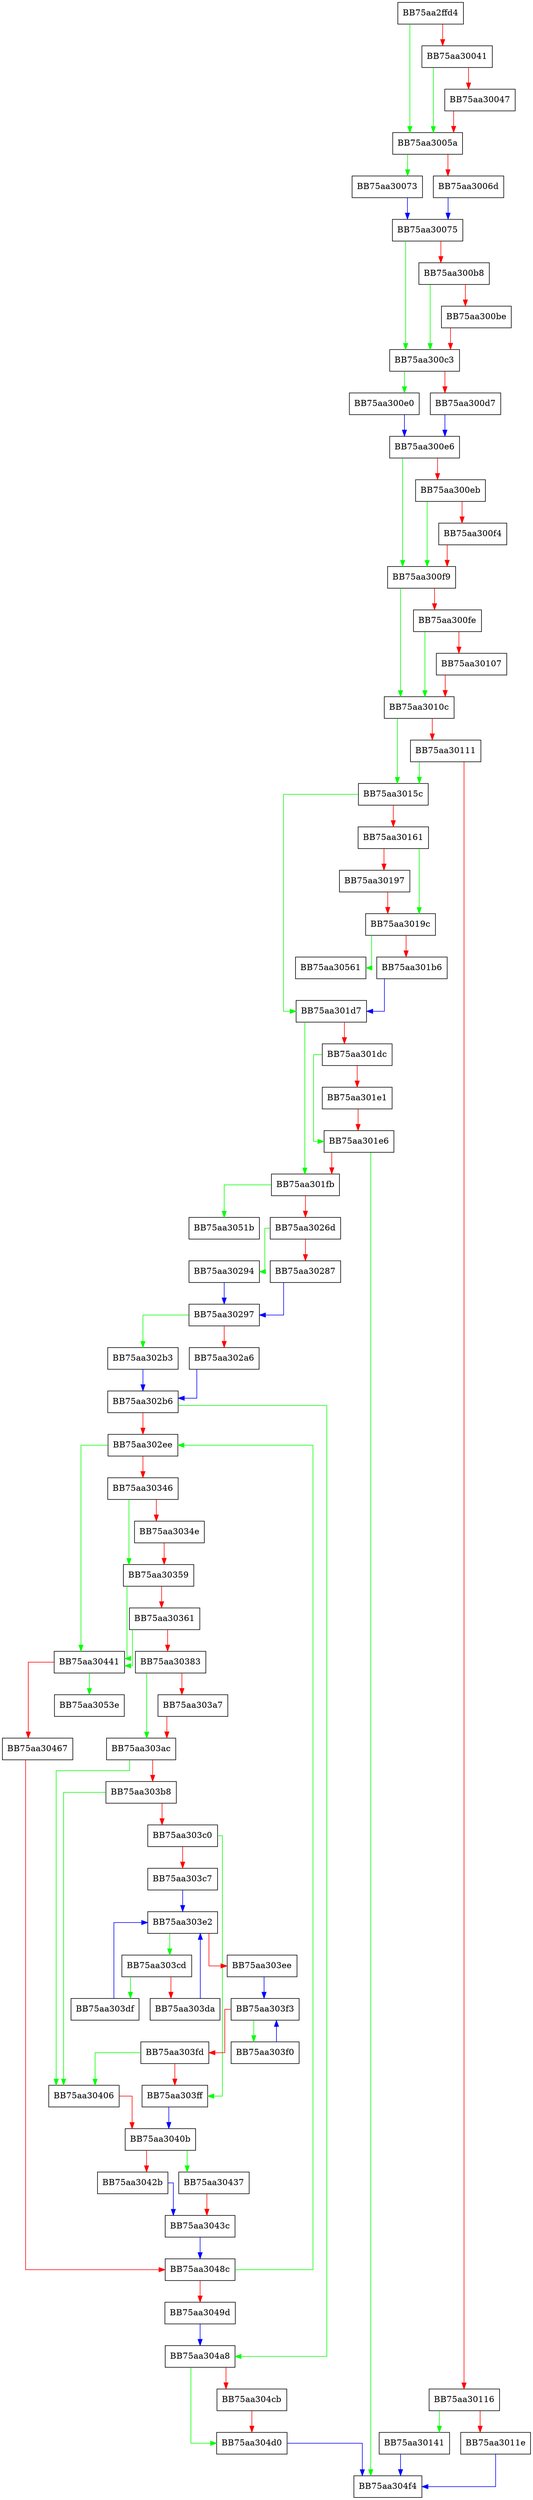 digraph buildFirstWord {
  node [shape="box"];
  graph [splines=ortho];
  BB75aa2ffd4 -> BB75aa3005a [color="green"];
  BB75aa2ffd4 -> BB75aa30041 [color="red"];
  BB75aa30041 -> BB75aa3005a [color="green"];
  BB75aa30041 -> BB75aa30047 [color="red"];
  BB75aa30047 -> BB75aa3005a [color="red"];
  BB75aa3005a -> BB75aa30073 [color="green"];
  BB75aa3005a -> BB75aa3006d [color="red"];
  BB75aa3006d -> BB75aa30075 [color="blue"];
  BB75aa30073 -> BB75aa30075 [color="blue"];
  BB75aa30075 -> BB75aa300c3 [color="green"];
  BB75aa30075 -> BB75aa300b8 [color="red"];
  BB75aa300b8 -> BB75aa300c3 [color="green"];
  BB75aa300b8 -> BB75aa300be [color="red"];
  BB75aa300be -> BB75aa300c3 [color="red"];
  BB75aa300c3 -> BB75aa300e0 [color="green"];
  BB75aa300c3 -> BB75aa300d7 [color="red"];
  BB75aa300d7 -> BB75aa300e6 [color="blue"];
  BB75aa300e0 -> BB75aa300e6 [color="blue"];
  BB75aa300e6 -> BB75aa300f9 [color="green"];
  BB75aa300e6 -> BB75aa300eb [color="red"];
  BB75aa300eb -> BB75aa300f9 [color="green"];
  BB75aa300eb -> BB75aa300f4 [color="red"];
  BB75aa300f4 -> BB75aa300f9 [color="red"];
  BB75aa300f9 -> BB75aa3010c [color="green"];
  BB75aa300f9 -> BB75aa300fe [color="red"];
  BB75aa300fe -> BB75aa3010c [color="green"];
  BB75aa300fe -> BB75aa30107 [color="red"];
  BB75aa30107 -> BB75aa3010c [color="red"];
  BB75aa3010c -> BB75aa3015c [color="green"];
  BB75aa3010c -> BB75aa30111 [color="red"];
  BB75aa30111 -> BB75aa3015c [color="green"];
  BB75aa30111 -> BB75aa30116 [color="red"];
  BB75aa30116 -> BB75aa30141 [color="green"];
  BB75aa30116 -> BB75aa3011e [color="red"];
  BB75aa3011e -> BB75aa304f4 [color="blue"];
  BB75aa30141 -> BB75aa304f4 [color="blue"];
  BB75aa3015c -> BB75aa301d7 [color="green"];
  BB75aa3015c -> BB75aa30161 [color="red"];
  BB75aa30161 -> BB75aa3019c [color="green"];
  BB75aa30161 -> BB75aa30197 [color="red"];
  BB75aa30197 -> BB75aa3019c [color="red"];
  BB75aa3019c -> BB75aa30561 [color="green"];
  BB75aa3019c -> BB75aa301b6 [color="red"];
  BB75aa301b6 -> BB75aa301d7 [color="blue"];
  BB75aa301d7 -> BB75aa301fb [color="green"];
  BB75aa301d7 -> BB75aa301dc [color="red"];
  BB75aa301dc -> BB75aa301e6 [color="green"];
  BB75aa301dc -> BB75aa301e1 [color="red"];
  BB75aa301e1 -> BB75aa301e6 [color="red"];
  BB75aa301e6 -> BB75aa304f4 [color="green"];
  BB75aa301e6 -> BB75aa301fb [color="red"];
  BB75aa301fb -> BB75aa3051b [color="green"];
  BB75aa301fb -> BB75aa3026d [color="red"];
  BB75aa3026d -> BB75aa30294 [color="green"];
  BB75aa3026d -> BB75aa30287 [color="red"];
  BB75aa30287 -> BB75aa30297 [color="blue"];
  BB75aa30294 -> BB75aa30297 [color="blue"];
  BB75aa30297 -> BB75aa302b3 [color="green"];
  BB75aa30297 -> BB75aa302a6 [color="red"];
  BB75aa302a6 -> BB75aa302b6 [color="blue"];
  BB75aa302b3 -> BB75aa302b6 [color="blue"];
  BB75aa302b6 -> BB75aa304a8 [color="green"];
  BB75aa302b6 -> BB75aa302ee [color="red"];
  BB75aa302ee -> BB75aa30441 [color="green"];
  BB75aa302ee -> BB75aa30346 [color="red"];
  BB75aa30346 -> BB75aa30359 [color="green"];
  BB75aa30346 -> BB75aa3034e [color="red"];
  BB75aa3034e -> BB75aa30359 [color="red"];
  BB75aa30359 -> BB75aa30441 [color="green"];
  BB75aa30359 -> BB75aa30361 [color="red"];
  BB75aa30361 -> BB75aa30441 [color="green"];
  BB75aa30361 -> BB75aa30383 [color="red"];
  BB75aa30383 -> BB75aa303ac [color="green"];
  BB75aa30383 -> BB75aa303a7 [color="red"];
  BB75aa303a7 -> BB75aa303ac [color="red"];
  BB75aa303ac -> BB75aa30406 [color="green"];
  BB75aa303ac -> BB75aa303b8 [color="red"];
  BB75aa303b8 -> BB75aa30406 [color="green"];
  BB75aa303b8 -> BB75aa303c0 [color="red"];
  BB75aa303c0 -> BB75aa303ff [color="green"];
  BB75aa303c0 -> BB75aa303c7 [color="red"];
  BB75aa303c7 -> BB75aa303e2 [color="blue"];
  BB75aa303cd -> BB75aa303df [color="green"];
  BB75aa303cd -> BB75aa303da [color="red"];
  BB75aa303da -> BB75aa303e2 [color="blue"];
  BB75aa303df -> BB75aa303e2 [color="blue"];
  BB75aa303e2 -> BB75aa303cd [color="green"];
  BB75aa303e2 -> BB75aa303ee [color="red"];
  BB75aa303ee -> BB75aa303f3 [color="blue"];
  BB75aa303f0 -> BB75aa303f3 [color="blue"];
  BB75aa303f3 -> BB75aa303f0 [color="green"];
  BB75aa303f3 -> BB75aa303fd [color="red"];
  BB75aa303fd -> BB75aa30406 [color="green"];
  BB75aa303fd -> BB75aa303ff [color="red"];
  BB75aa303ff -> BB75aa3040b [color="blue"];
  BB75aa30406 -> BB75aa3040b [color="red"];
  BB75aa3040b -> BB75aa30437 [color="green"];
  BB75aa3040b -> BB75aa3042b [color="red"];
  BB75aa3042b -> BB75aa3043c [color="blue"];
  BB75aa30437 -> BB75aa3043c [color="red"];
  BB75aa3043c -> BB75aa3048c [color="blue"];
  BB75aa30441 -> BB75aa3053e [color="green"];
  BB75aa30441 -> BB75aa30467 [color="red"];
  BB75aa30467 -> BB75aa3048c [color="red"];
  BB75aa3048c -> BB75aa302ee [color="green"];
  BB75aa3048c -> BB75aa3049d [color="red"];
  BB75aa3049d -> BB75aa304a8 [color="blue"];
  BB75aa304a8 -> BB75aa304d0 [color="green"];
  BB75aa304a8 -> BB75aa304cb [color="red"];
  BB75aa304cb -> BB75aa304d0 [color="red"];
  BB75aa304d0 -> BB75aa304f4 [color="blue"];
}